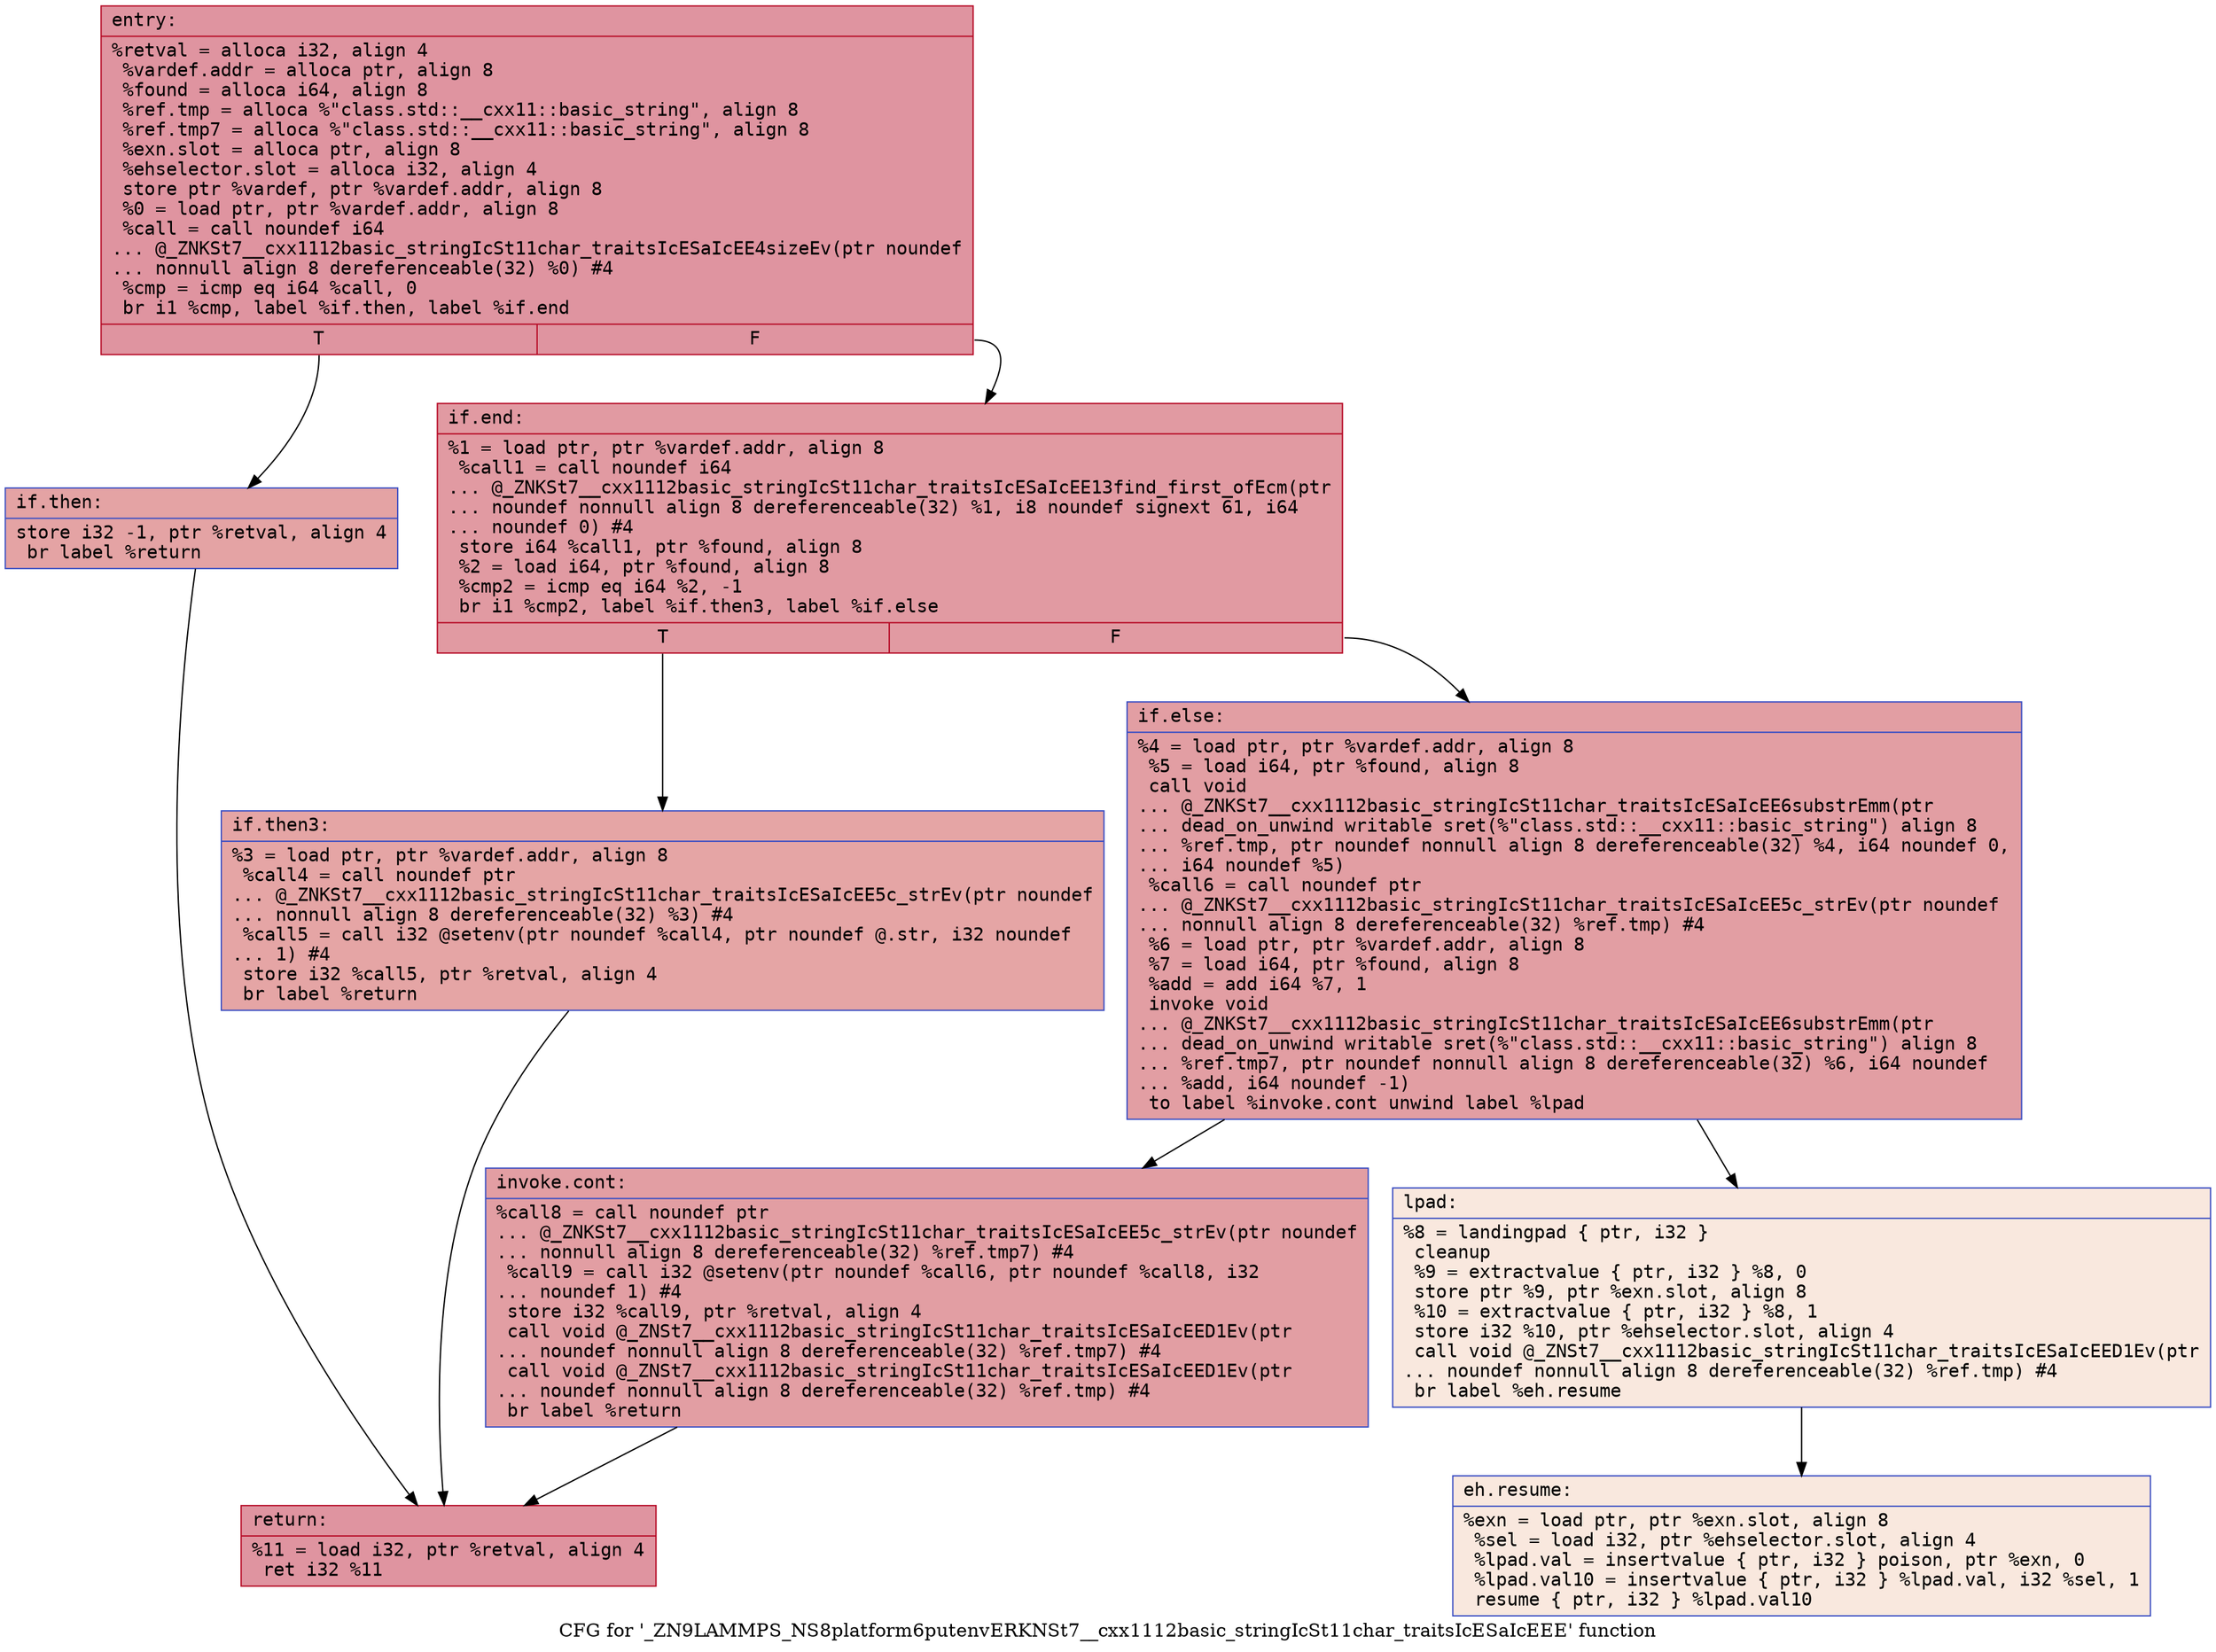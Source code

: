 digraph "CFG for '_ZN9LAMMPS_NS8platform6putenvERKNSt7__cxx1112basic_stringIcSt11char_traitsIcESaIcEEE' function" {
	label="CFG for '_ZN9LAMMPS_NS8platform6putenvERKNSt7__cxx1112basic_stringIcSt11char_traitsIcESaIcEEE' function";

	Node0x5651cd7c97b0 [shape=record,color="#b70d28ff", style=filled, fillcolor="#b70d2870" fontname="Courier",label="{entry:\l|  %retval = alloca i32, align 4\l  %vardef.addr = alloca ptr, align 8\l  %found = alloca i64, align 8\l  %ref.tmp = alloca %\"class.std::__cxx11::basic_string\", align 8\l  %ref.tmp7 = alloca %\"class.std::__cxx11::basic_string\", align 8\l  %exn.slot = alloca ptr, align 8\l  %ehselector.slot = alloca i32, align 4\l  store ptr %vardef, ptr %vardef.addr, align 8\l  %0 = load ptr, ptr %vardef.addr, align 8\l  %call = call noundef i64\l... @_ZNKSt7__cxx1112basic_stringIcSt11char_traitsIcESaIcEE4sizeEv(ptr noundef\l... nonnull align 8 dereferenceable(32) %0) #4\l  %cmp = icmp eq i64 %call, 0\l  br i1 %cmp, label %if.then, label %if.end\l|{<s0>T|<s1>F}}"];
	Node0x5651cd7c97b0:s0 -> Node0x5651cd7ca010[tooltip="entry -> if.then\nProbability 37.50%" ];
	Node0x5651cd7c97b0:s1 -> Node0x5651cd7ca260[tooltip="entry -> if.end\nProbability 62.50%" ];
	Node0x5651cd7ca010 [shape=record,color="#3d50c3ff", style=filled, fillcolor="#c32e3170" fontname="Courier",label="{if.then:\l|  store i32 -1, ptr %retval, align 4\l  br label %return\l}"];
	Node0x5651cd7ca010 -> Node0x5651cd7ca5c0[tooltip="if.then -> return\nProbability 100.00%" ];
	Node0x5651cd7ca260 [shape=record,color="#b70d28ff", style=filled, fillcolor="#bb1b2c70" fontname="Courier",label="{if.end:\l|  %1 = load ptr, ptr %vardef.addr, align 8\l  %call1 = call noundef i64\l... @_ZNKSt7__cxx1112basic_stringIcSt11char_traitsIcESaIcEE13find_first_ofEcm(ptr\l... noundef nonnull align 8 dereferenceable(32) %1, i8 noundef signext 61, i64\l... noundef 0) #4\l  store i64 %call1, ptr %found, align 8\l  %2 = load i64, ptr %found, align 8\l  %cmp2 = icmp eq i64 %2, -1\l  br i1 %cmp2, label %if.then3, label %if.else\l|{<s0>T|<s1>F}}"];
	Node0x5651cd7ca260:s0 -> Node0x5651cd7caab0[tooltip="if.end -> if.then3\nProbability 37.50%" ];
	Node0x5651cd7ca260:s1 -> Node0x5651cd7cab00[tooltip="if.end -> if.else\nProbability 62.50%" ];
	Node0x5651cd7caab0 [shape=record,color="#3d50c3ff", style=filled, fillcolor="#c5333470" fontname="Courier",label="{if.then3:\l|  %3 = load ptr, ptr %vardef.addr, align 8\l  %call4 = call noundef ptr\l... @_ZNKSt7__cxx1112basic_stringIcSt11char_traitsIcESaIcEE5c_strEv(ptr noundef\l... nonnull align 8 dereferenceable(32) %3) #4\l  %call5 = call i32 @setenv(ptr noundef %call4, ptr noundef @.str, i32 noundef\l... 1) #4\l  store i32 %call5, ptr %retval, align 4\l  br label %return\l}"];
	Node0x5651cd7caab0 -> Node0x5651cd7ca5c0[tooltip="if.then3 -> return\nProbability 100.00%" ];
	Node0x5651cd7cab00 [shape=record,color="#3d50c3ff", style=filled, fillcolor="#be242e70" fontname="Courier",label="{if.else:\l|  %4 = load ptr, ptr %vardef.addr, align 8\l  %5 = load i64, ptr %found, align 8\l  call void\l... @_ZNKSt7__cxx1112basic_stringIcSt11char_traitsIcESaIcEE6substrEmm(ptr\l... dead_on_unwind writable sret(%\"class.std::__cxx11::basic_string\") align 8\l... %ref.tmp, ptr noundef nonnull align 8 dereferenceable(32) %4, i64 noundef 0,\l... i64 noundef %5)\l  %call6 = call noundef ptr\l... @_ZNKSt7__cxx1112basic_stringIcSt11char_traitsIcESaIcEE5c_strEv(ptr noundef\l... nonnull align 8 dereferenceable(32) %ref.tmp) #4\l  %6 = load ptr, ptr %vardef.addr, align 8\l  %7 = load i64, ptr %found, align 8\l  %add = add i64 %7, 1\l  invoke void\l... @_ZNKSt7__cxx1112basic_stringIcSt11char_traitsIcESaIcEE6substrEmm(ptr\l... dead_on_unwind writable sret(%\"class.std::__cxx11::basic_string\") align 8\l... %ref.tmp7, ptr noundef nonnull align 8 dereferenceable(32) %6, i64 noundef\l... %add, i64 noundef -1)\l          to label %invoke.cont unwind label %lpad\l}"];
	Node0x5651cd7cab00 -> Node0x5651cd7cb670[tooltip="if.else -> invoke.cont\nProbability 100.00%" ];
	Node0x5651cd7cab00 -> Node0x5651cd7cb720[tooltip="if.else -> lpad\nProbability 0.00%" ];
	Node0x5651cd7cb670 [shape=record,color="#3d50c3ff", style=filled, fillcolor="#be242e70" fontname="Courier",label="{invoke.cont:\l|  %call8 = call noundef ptr\l... @_ZNKSt7__cxx1112basic_stringIcSt11char_traitsIcESaIcEE5c_strEv(ptr noundef\l... nonnull align 8 dereferenceable(32) %ref.tmp7) #4\l  %call9 = call i32 @setenv(ptr noundef %call6, ptr noundef %call8, i32\l... noundef 1) #4\l  store i32 %call9, ptr %retval, align 4\l  call void @_ZNSt7__cxx1112basic_stringIcSt11char_traitsIcESaIcEED1Ev(ptr\l... noundef nonnull align 8 dereferenceable(32) %ref.tmp7) #4\l  call void @_ZNSt7__cxx1112basic_stringIcSt11char_traitsIcESaIcEED1Ev(ptr\l... noundef nonnull align 8 dereferenceable(32) %ref.tmp) #4\l  br label %return\l}"];
	Node0x5651cd7cb670 -> Node0x5651cd7ca5c0[tooltip="invoke.cont -> return\nProbability 100.00%" ];
	Node0x5651cd7cb720 [shape=record,color="#3d50c3ff", style=filled, fillcolor="#f2cab570" fontname="Courier",label="{lpad:\l|  %8 = landingpad \{ ptr, i32 \}\l          cleanup\l  %9 = extractvalue \{ ptr, i32 \} %8, 0\l  store ptr %9, ptr %exn.slot, align 8\l  %10 = extractvalue \{ ptr, i32 \} %8, 1\l  store i32 %10, ptr %ehselector.slot, align 4\l  call void @_ZNSt7__cxx1112basic_stringIcSt11char_traitsIcESaIcEED1Ev(ptr\l... noundef nonnull align 8 dereferenceable(32) %ref.tmp) #4\l  br label %eh.resume\l}"];
	Node0x5651cd7cb720 -> Node0x5651cd7ca3d0[tooltip="lpad -> eh.resume\nProbability 100.00%" ];
	Node0x5651cd7ca5c0 [shape=record,color="#b70d28ff", style=filled, fillcolor="#b70d2870" fontname="Courier",label="{return:\l|  %11 = load i32, ptr %retval, align 4\l  ret i32 %11\l}"];
	Node0x5651cd7ca3d0 [shape=record,color="#3d50c3ff", style=filled, fillcolor="#f2cab570" fontname="Courier",label="{eh.resume:\l|  %exn = load ptr, ptr %exn.slot, align 8\l  %sel = load i32, ptr %ehselector.slot, align 4\l  %lpad.val = insertvalue \{ ptr, i32 \} poison, ptr %exn, 0\l  %lpad.val10 = insertvalue \{ ptr, i32 \} %lpad.val, i32 %sel, 1\l  resume \{ ptr, i32 \} %lpad.val10\l}"];
}
